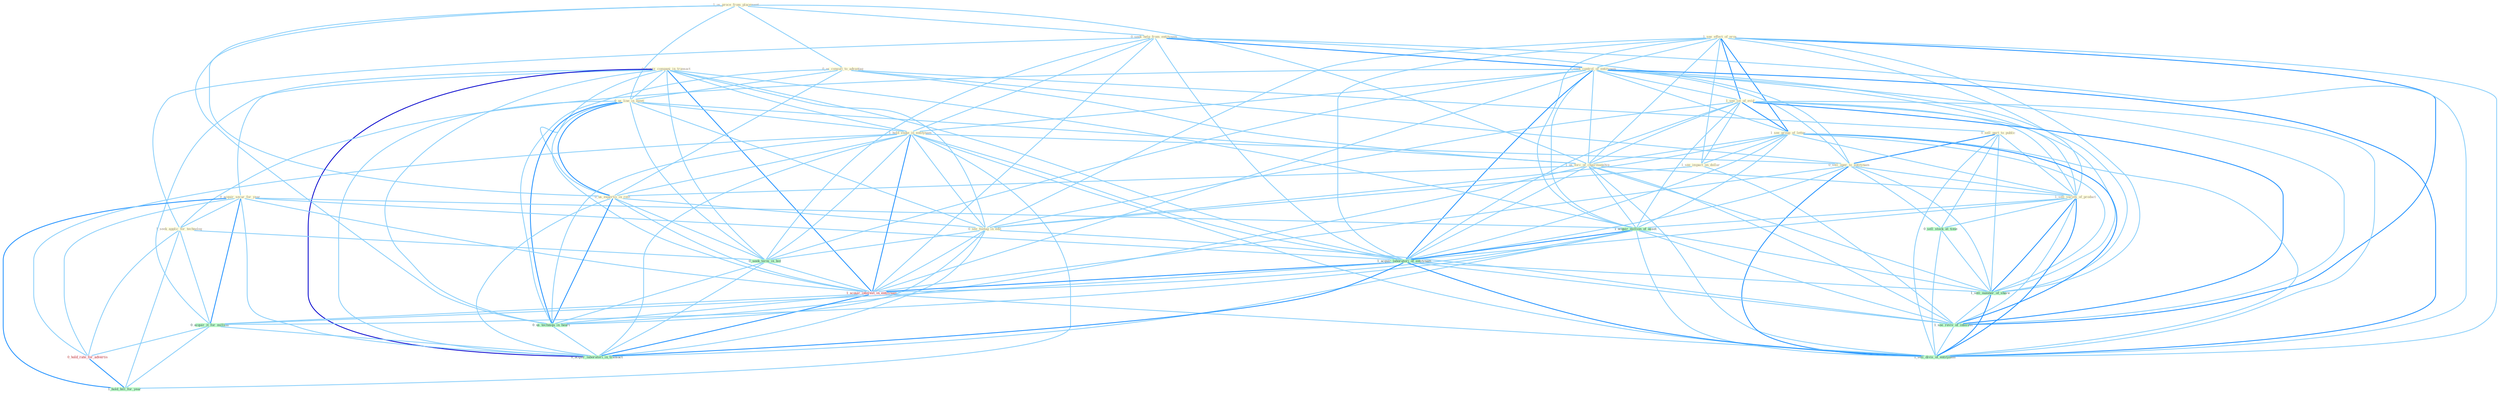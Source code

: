 Graph G{ 
    node
    [shape=polygon,style=filled,width=.5,height=.06,color="#BDFCC9",fixedsize=true,fontsize=4,
    fontcolor="#2f4f4f"];
    {node
    [color="#ffffe0", fontcolor="#8b7d6b"] "1_us_proce_from_placement " "1_see_effect_of_eros " "0_seek_help_from_entitynam " "0_acquir_compani_in_transact " "0_us_consult_to_advantag " "1_seek_control_of_entitynam " "0_sell_part_to_public " "0_us_line_in_meet " "1_see_lot_of_evid " "0_acquir_secur_for_year " "1_hold_stake_in_entitynam " "1_see_group_of_letter " "1_see_impact_on_dollar " "1_seek_applic_for_technolog " "1_us_forc_of_chairmanship " "0_sell_oper_to_entitynam " "1_sell_varieti_of_product " "0_us_expertis_in_rest " "0_see_footag_in_edit "}
{node [color="#fff0f5", fontcolor="#b22222"] "1_acquir_interest_in_entitynam " "0_hold_rate_for_advertis "}
edge [color="#B0E2FF"];

	"1_us_proce_from_placement " -- "0_seek_help_from_entitynam " [w="1", color="#87cefa" ];
	"1_us_proce_from_placement " -- "0_us_consult_to_advantag " [w="1", color="#87cefa" ];
	"1_us_proce_from_placement " -- "0_us_line_in_meet " [w="1", color="#87cefa" ];
	"1_us_proce_from_placement " -- "1_us_forc_of_chairmanship " [w="1", color="#87cefa" ];
	"1_us_proce_from_placement " -- "0_us_expertis_in_rest " [w="1", color="#87cefa" ];
	"1_us_proce_from_placement " -- "0_us_techniqu_in_heart " [w="1", color="#87cefa" ];
	"1_see_effect_of_eros " -- "1_seek_control_of_entitynam " [w="1", color="#87cefa" ];
	"1_see_effect_of_eros " -- "1_see_lot_of_evid " [w="2", color="#1e90ff" , len=0.8];
	"1_see_effect_of_eros " -- "1_see_group_of_letter " [w="2", color="#1e90ff" , len=0.8];
	"1_see_effect_of_eros " -- "1_see_impact_on_dollar " [w="1", color="#87cefa" ];
	"1_see_effect_of_eros " -- "1_us_forc_of_chairmanship " [w="1", color="#87cefa" ];
	"1_see_effect_of_eros " -- "1_sell_varieti_of_product " [w="1", color="#87cefa" ];
	"1_see_effect_of_eros " -- "0_see_footag_in_edit " [w="1", color="#87cefa" ];
	"1_see_effect_of_eros " -- "1_acquir_million_of_asset " [w="1", color="#87cefa" ];
	"1_see_effect_of_eros " -- "1_acquir_laboratori_of_entitynam " [w="1", color="#87cefa" ];
	"1_see_effect_of_eros " -- "1_sell_number_of_share " [w="1", color="#87cefa" ];
	"1_see_effect_of_eros " -- "1_see_reviv_of_interest " [w="2", color="#1e90ff" , len=0.8];
	"1_see_effect_of_eros " -- "1_sell_divis_of_entitynam " [w="1", color="#87cefa" ];
	"0_seek_help_from_entitynam " -- "1_seek_control_of_entitynam " [w="2", color="#1e90ff" , len=0.8];
	"0_seek_help_from_entitynam " -- "1_hold_stake_in_entitynam " [w="1", color="#87cefa" ];
	"0_seek_help_from_entitynam " -- "1_seek_applic_for_technolog " [w="1", color="#87cefa" ];
	"0_seek_help_from_entitynam " -- "0_sell_oper_to_entitynam " [w="1", color="#87cefa" ];
	"0_seek_help_from_entitynam " -- "1_acquir_laboratori_of_entitynam " [w="1", color="#87cefa" ];
	"0_seek_help_from_entitynam " -- "0_seek_term_in_bid " [w="1", color="#87cefa" ];
	"0_seek_help_from_entitynam " -- "1_acquir_interest_in_entitynam " [w="1", color="#87cefa" ];
	"0_seek_help_from_entitynam " -- "1_sell_divis_of_entitynam " [w="1", color="#87cefa" ];
	"0_acquir_compani_in_transact " -- "0_us_line_in_meet " [w="1", color="#87cefa" ];
	"0_acquir_compani_in_transact " -- "0_acquir_secur_for_year " [w="1", color="#87cefa" ];
	"0_acquir_compani_in_transact " -- "1_hold_stake_in_entitynam " [w="1", color="#87cefa" ];
	"0_acquir_compani_in_transact " -- "0_us_expertis_in_rest " [w="1", color="#87cefa" ];
	"0_acquir_compani_in_transact " -- "0_see_footag_in_edit " [w="1", color="#87cefa" ];
	"0_acquir_compani_in_transact " -- "1_acquir_million_of_asset " [w="1", color="#87cefa" ];
	"0_acquir_compani_in_transact " -- "1_acquir_laboratori_of_entitynam " [w="1", color="#87cefa" ];
	"0_acquir_compani_in_transact " -- "0_seek_term_in_bid " [w="1", color="#87cefa" ];
	"0_acquir_compani_in_transact " -- "1_acquir_interest_in_entitynam " [w="2", color="#1e90ff" , len=0.8];
	"0_acquir_compani_in_transact " -- "0_us_techniqu_in_heart " [w="1", color="#87cefa" ];
	"0_acquir_compani_in_transact " -- "0_acquir_it_for_million " [w="1", color="#87cefa" ];
	"0_acquir_compani_in_transact " -- "0_acquir_laboratori_in_transact " [w="3", color="#0000cd" , len=0.6];
	"0_us_consult_to_advantag " -- "0_sell_part_to_public " [w="1", color="#87cefa" ];
	"0_us_consult_to_advantag " -- "0_us_line_in_meet " [w="1", color="#87cefa" ];
	"0_us_consult_to_advantag " -- "1_us_forc_of_chairmanship " [w="1", color="#87cefa" ];
	"0_us_consult_to_advantag " -- "0_sell_oper_to_entitynam " [w="1", color="#87cefa" ];
	"0_us_consult_to_advantag " -- "0_us_expertis_in_rest " [w="1", color="#87cefa" ];
	"0_us_consult_to_advantag " -- "0_us_techniqu_in_heart " [w="1", color="#87cefa" ];
	"1_seek_control_of_entitynam " -- "1_see_lot_of_evid " [w="1", color="#87cefa" ];
	"1_seek_control_of_entitynam " -- "1_hold_stake_in_entitynam " [w="1", color="#87cefa" ];
	"1_seek_control_of_entitynam " -- "1_see_group_of_letter " [w="1", color="#87cefa" ];
	"1_seek_control_of_entitynam " -- "1_seek_applic_for_technolog " [w="1", color="#87cefa" ];
	"1_seek_control_of_entitynam " -- "1_us_forc_of_chairmanship " [w="1", color="#87cefa" ];
	"1_seek_control_of_entitynam " -- "0_sell_oper_to_entitynam " [w="1", color="#87cefa" ];
	"1_seek_control_of_entitynam " -- "1_sell_varieti_of_product " [w="1", color="#87cefa" ];
	"1_seek_control_of_entitynam " -- "1_acquir_million_of_asset " [w="1", color="#87cefa" ];
	"1_seek_control_of_entitynam " -- "1_acquir_laboratori_of_entitynam " [w="2", color="#1e90ff" , len=0.8];
	"1_seek_control_of_entitynam " -- "0_seek_term_in_bid " [w="1", color="#87cefa" ];
	"1_seek_control_of_entitynam " -- "1_acquir_interest_in_entitynam " [w="1", color="#87cefa" ];
	"1_seek_control_of_entitynam " -- "1_sell_number_of_share " [w="1", color="#87cefa" ];
	"1_seek_control_of_entitynam " -- "1_see_reviv_of_interest " [w="1", color="#87cefa" ];
	"1_seek_control_of_entitynam " -- "1_sell_divis_of_entitynam " [w="2", color="#1e90ff" , len=0.8];
	"0_sell_part_to_public " -- "0_sell_oper_to_entitynam " [w="2", color="#1e90ff" , len=0.8];
	"0_sell_part_to_public " -- "1_sell_varieti_of_product " [w="1", color="#87cefa" ];
	"0_sell_part_to_public " -- "0_sell_stock_at_time " [w="1", color="#87cefa" ];
	"0_sell_part_to_public " -- "1_sell_number_of_share " [w="1", color="#87cefa" ];
	"0_sell_part_to_public " -- "1_sell_divis_of_entitynam " [w="1", color="#87cefa" ];
	"0_us_line_in_meet " -- "1_hold_stake_in_entitynam " [w="1", color="#87cefa" ];
	"0_us_line_in_meet " -- "1_us_forc_of_chairmanship " [w="1", color="#87cefa" ];
	"0_us_line_in_meet " -- "0_us_expertis_in_rest " [w="2", color="#1e90ff" , len=0.8];
	"0_us_line_in_meet " -- "0_see_footag_in_edit " [w="1", color="#87cefa" ];
	"0_us_line_in_meet " -- "0_seek_term_in_bid " [w="1", color="#87cefa" ];
	"0_us_line_in_meet " -- "1_acquir_interest_in_entitynam " [w="1", color="#87cefa" ];
	"0_us_line_in_meet " -- "0_us_techniqu_in_heart " [w="2", color="#1e90ff" , len=0.8];
	"0_us_line_in_meet " -- "0_acquir_laboratori_in_transact " [w="1", color="#87cefa" ];
	"1_see_lot_of_evid " -- "1_see_group_of_letter " [w="2", color="#1e90ff" , len=0.8];
	"1_see_lot_of_evid " -- "1_see_impact_on_dollar " [w="1", color="#87cefa" ];
	"1_see_lot_of_evid " -- "1_us_forc_of_chairmanship " [w="1", color="#87cefa" ];
	"1_see_lot_of_evid " -- "1_sell_varieti_of_product " [w="1", color="#87cefa" ];
	"1_see_lot_of_evid " -- "0_see_footag_in_edit " [w="1", color="#87cefa" ];
	"1_see_lot_of_evid " -- "1_acquir_million_of_asset " [w="1", color="#87cefa" ];
	"1_see_lot_of_evid " -- "1_acquir_laboratori_of_entitynam " [w="1", color="#87cefa" ];
	"1_see_lot_of_evid " -- "1_sell_number_of_share " [w="1", color="#87cefa" ];
	"1_see_lot_of_evid " -- "1_see_reviv_of_interest " [w="2", color="#1e90ff" , len=0.8];
	"1_see_lot_of_evid " -- "1_sell_divis_of_entitynam " [w="1", color="#87cefa" ];
	"0_acquir_secur_for_year " -- "1_seek_applic_for_technolog " [w="1", color="#87cefa" ];
	"0_acquir_secur_for_year " -- "1_acquir_million_of_asset " [w="1", color="#87cefa" ];
	"0_acquir_secur_for_year " -- "1_acquir_laboratori_of_entitynam " [w="1", color="#87cefa" ];
	"0_acquir_secur_for_year " -- "1_acquir_interest_in_entitynam " [w="1", color="#87cefa" ];
	"0_acquir_secur_for_year " -- "0_acquir_it_for_million " [w="2", color="#1e90ff" , len=0.8];
	"0_acquir_secur_for_year " -- "0_hold_rate_for_advertis " [w="1", color="#87cefa" ];
	"0_acquir_secur_for_year " -- "0_acquir_laboratori_in_transact " [w="1", color="#87cefa" ];
	"0_acquir_secur_for_year " -- "1_hold_bill_for_year " [w="2", color="#1e90ff" , len=0.8];
	"1_hold_stake_in_entitynam " -- "0_sell_oper_to_entitynam " [w="1", color="#87cefa" ];
	"1_hold_stake_in_entitynam " -- "0_us_expertis_in_rest " [w="1", color="#87cefa" ];
	"1_hold_stake_in_entitynam " -- "0_see_footag_in_edit " [w="1", color="#87cefa" ];
	"1_hold_stake_in_entitynam " -- "1_acquir_laboratori_of_entitynam " [w="1", color="#87cefa" ];
	"1_hold_stake_in_entitynam " -- "0_seek_term_in_bid " [w="1", color="#87cefa" ];
	"1_hold_stake_in_entitynam " -- "1_acquir_interest_in_entitynam " [w="2", color="#1e90ff" , len=0.8];
	"1_hold_stake_in_entitynam " -- "0_us_techniqu_in_heart " [w="1", color="#87cefa" ];
	"1_hold_stake_in_entitynam " -- "0_hold_rate_for_advertis " [w="1", color="#87cefa" ];
	"1_hold_stake_in_entitynam " -- "0_acquir_laboratori_in_transact " [w="1", color="#87cefa" ];
	"1_hold_stake_in_entitynam " -- "1_hold_bill_for_year " [w="1", color="#87cefa" ];
	"1_hold_stake_in_entitynam " -- "1_sell_divis_of_entitynam " [w="1", color="#87cefa" ];
	"1_see_group_of_letter " -- "1_see_impact_on_dollar " [w="1", color="#87cefa" ];
	"1_see_group_of_letter " -- "1_us_forc_of_chairmanship " [w="1", color="#87cefa" ];
	"1_see_group_of_letter " -- "1_sell_varieti_of_product " [w="1", color="#87cefa" ];
	"1_see_group_of_letter " -- "0_see_footag_in_edit " [w="1", color="#87cefa" ];
	"1_see_group_of_letter " -- "1_acquir_million_of_asset " [w="1", color="#87cefa" ];
	"1_see_group_of_letter " -- "1_acquir_laboratori_of_entitynam " [w="1", color="#87cefa" ];
	"1_see_group_of_letter " -- "1_sell_number_of_share " [w="1", color="#87cefa" ];
	"1_see_group_of_letter " -- "1_see_reviv_of_interest " [w="2", color="#1e90ff" , len=0.8];
	"1_see_group_of_letter " -- "1_sell_divis_of_entitynam " [w="1", color="#87cefa" ];
	"1_see_impact_on_dollar " -- "0_see_footag_in_edit " [w="1", color="#87cefa" ];
	"1_see_impact_on_dollar " -- "1_see_reviv_of_interest " [w="1", color="#87cefa" ];
	"1_seek_applic_for_technolog " -- "0_seek_term_in_bid " [w="1", color="#87cefa" ];
	"1_seek_applic_for_technolog " -- "0_acquir_it_for_million " [w="1", color="#87cefa" ];
	"1_seek_applic_for_technolog " -- "0_hold_rate_for_advertis " [w="1", color="#87cefa" ];
	"1_seek_applic_for_technolog " -- "1_hold_bill_for_year " [w="1", color="#87cefa" ];
	"1_us_forc_of_chairmanship " -- "1_sell_varieti_of_product " [w="1", color="#87cefa" ];
	"1_us_forc_of_chairmanship " -- "0_us_expertis_in_rest " [w="1", color="#87cefa" ];
	"1_us_forc_of_chairmanship " -- "1_acquir_million_of_asset " [w="1", color="#87cefa" ];
	"1_us_forc_of_chairmanship " -- "1_acquir_laboratori_of_entitynam " [w="1", color="#87cefa" ];
	"1_us_forc_of_chairmanship " -- "0_us_techniqu_in_heart " [w="1", color="#87cefa" ];
	"1_us_forc_of_chairmanship " -- "1_sell_number_of_share " [w="1", color="#87cefa" ];
	"1_us_forc_of_chairmanship " -- "1_see_reviv_of_interest " [w="1", color="#87cefa" ];
	"1_us_forc_of_chairmanship " -- "1_sell_divis_of_entitynam " [w="1", color="#87cefa" ];
	"0_sell_oper_to_entitynam " -- "1_sell_varieti_of_product " [w="1", color="#87cefa" ];
	"0_sell_oper_to_entitynam " -- "1_acquir_laboratori_of_entitynam " [w="1", color="#87cefa" ];
	"0_sell_oper_to_entitynam " -- "1_acquir_interest_in_entitynam " [w="1", color="#87cefa" ];
	"0_sell_oper_to_entitynam " -- "0_sell_stock_at_time " [w="1", color="#87cefa" ];
	"0_sell_oper_to_entitynam " -- "1_sell_number_of_share " [w="1", color="#87cefa" ];
	"0_sell_oper_to_entitynam " -- "1_sell_divis_of_entitynam " [w="2", color="#1e90ff" , len=0.8];
	"1_sell_varieti_of_product " -- "1_acquir_million_of_asset " [w="1", color="#87cefa" ];
	"1_sell_varieti_of_product " -- "1_acquir_laboratori_of_entitynam " [w="1", color="#87cefa" ];
	"1_sell_varieti_of_product " -- "0_sell_stock_at_time " [w="1", color="#87cefa" ];
	"1_sell_varieti_of_product " -- "1_sell_number_of_share " [w="2", color="#1e90ff" , len=0.8];
	"1_sell_varieti_of_product " -- "1_see_reviv_of_interest " [w="1", color="#87cefa" ];
	"1_sell_varieti_of_product " -- "1_sell_divis_of_entitynam " [w="2", color="#1e90ff" , len=0.8];
	"0_us_expertis_in_rest " -- "0_see_footag_in_edit " [w="1", color="#87cefa" ];
	"0_us_expertis_in_rest " -- "0_seek_term_in_bid " [w="1", color="#87cefa" ];
	"0_us_expertis_in_rest " -- "1_acquir_interest_in_entitynam " [w="1", color="#87cefa" ];
	"0_us_expertis_in_rest " -- "0_us_techniqu_in_heart " [w="2", color="#1e90ff" , len=0.8];
	"0_us_expertis_in_rest " -- "0_acquir_laboratori_in_transact " [w="1", color="#87cefa" ];
	"0_see_footag_in_edit " -- "0_seek_term_in_bid " [w="1", color="#87cefa" ];
	"0_see_footag_in_edit " -- "1_acquir_interest_in_entitynam " [w="1", color="#87cefa" ];
	"0_see_footag_in_edit " -- "0_us_techniqu_in_heart " [w="1", color="#87cefa" ];
	"0_see_footag_in_edit " -- "0_acquir_laboratori_in_transact " [w="1", color="#87cefa" ];
	"0_see_footag_in_edit " -- "1_see_reviv_of_interest " [w="1", color="#87cefa" ];
	"1_acquir_million_of_asset " -- "1_acquir_laboratori_of_entitynam " [w="2", color="#1e90ff" , len=0.8];
	"1_acquir_million_of_asset " -- "1_acquir_interest_in_entitynam " [w="1", color="#87cefa" ];
	"1_acquir_million_of_asset " -- "0_acquir_it_for_million " [w="1", color="#87cefa" ];
	"1_acquir_million_of_asset " -- "0_acquir_laboratori_in_transact " [w="1", color="#87cefa" ];
	"1_acquir_million_of_asset " -- "1_sell_number_of_share " [w="1", color="#87cefa" ];
	"1_acquir_million_of_asset " -- "1_see_reviv_of_interest " [w="1", color="#87cefa" ];
	"1_acquir_million_of_asset " -- "1_sell_divis_of_entitynam " [w="1", color="#87cefa" ];
	"1_acquir_laboratori_of_entitynam " -- "1_acquir_interest_in_entitynam " [w="2", color="#1e90ff" , len=0.8];
	"1_acquir_laboratori_of_entitynam " -- "0_acquir_it_for_million " [w="1", color="#87cefa" ];
	"1_acquir_laboratori_of_entitynam " -- "0_acquir_laboratori_in_transact " [w="2", color="#1e90ff" , len=0.8];
	"1_acquir_laboratori_of_entitynam " -- "1_sell_number_of_share " [w="1", color="#87cefa" ];
	"1_acquir_laboratori_of_entitynam " -- "1_see_reviv_of_interest " [w="1", color="#87cefa" ];
	"1_acquir_laboratori_of_entitynam " -- "1_sell_divis_of_entitynam " [w="2", color="#1e90ff" , len=0.8];
	"0_seek_term_in_bid " -- "1_acquir_interest_in_entitynam " [w="1", color="#87cefa" ];
	"0_seek_term_in_bid " -- "0_us_techniqu_in_heart " [w="1", color="#87cefa" ];
	"0_seek_term_in_bid " -- "0_acquir_laboratori_in_transact " [w="1", color="#87cefa" ];
	"1_acquir_interest_in_entitynam " -- "0_us_techniqu_in_heart " [w="1", color="#87cefa" ];
	"1_acquir_interest_in_entitynam " -- "0_acquir_it_for_million " [w="1", color="#87cefa" ];
	"1_acquir_interest_in_entitynam " -- "0_acquir_laboratori_in_transact " [w="2", color="#1e90ff" , len=0.8];
	"1_acquir_interest_in_entitynam " -- "1_sell_divis_of_entitynam " [w="1", color="#87cefa" ];
	"0_us_techniqu_in_heart " -- "0_acquir_laboratori_in_transact " [w="1", color="#87cefa" ];
	"0_acquir_it_for_million " -- "0_hold_rate_for_advertis " [w="1", color="#87cefa" ];
	"0_acquir_it_for_million " -- "0_acquir_laboratori_in_transact " [w="1", color="#87cefa" ];
	"0_acquir_it_for_million " -- "1_hold_bill_for_year " [w="1", color="#87cefa" ];
	"0_hold_rate_for_advertis " -- "1_hold_bill_for_year " [w="2", color="#1e90ff" , len=0.8];
	"0_sell_stock_at_time " -- "1_sell_number_of_share " [w="1", color="#87cefa" ];
	"0_sell_stock_at_time " -- "1_sell_divis_of_entitynam " [w="1", color="#87cefa" ];
	"1_sell_number_of_share " -- "1_see_reviv_of_interest " [w="1", color="#87cefa" ];
	"1_sell_number_of_share " -- "1_sell_divis_of_entitynam " [w="2", color="#1e90ff" , len=0.8];
	"1_see_reviv_of_interest " -- "1_sell_divis_of_entitynam " [w="1", color="#87cefa" ];
}